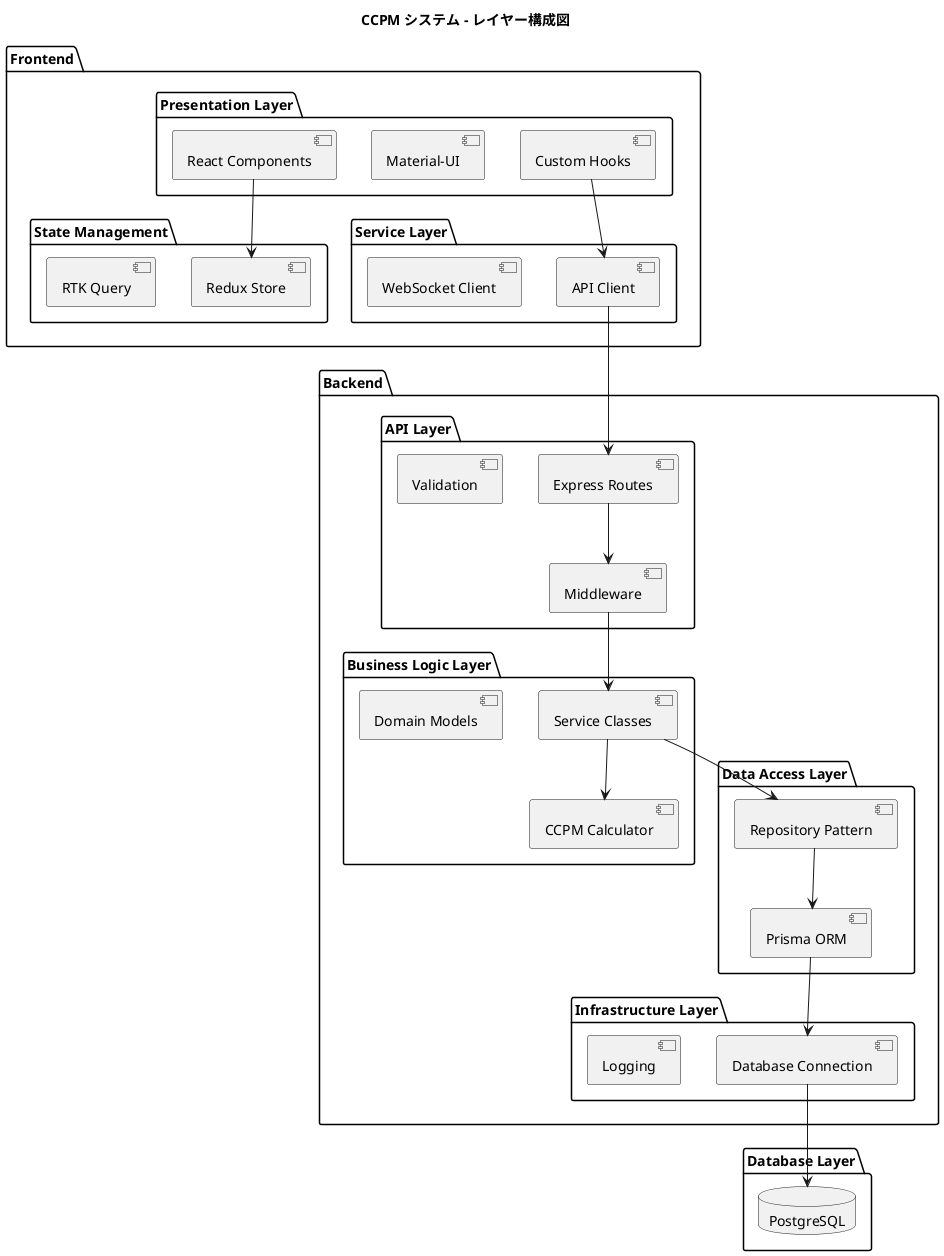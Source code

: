 @startuml Layer Architecture
title CCPM システム - レイヤー構成図

package "Frontend" {
    package "Presentation Layer" {
        [React Components] as Components
        [Material-UI] as MUI
        [Custom Hooks] as Hooks
    }
    
    package "State Management" {
        [Redux Store] as Redux
        [RTK Query] as RTKQuery
    }
    
    package "Service Layer" {
        [API Client] as APIClient
        [WebSocket Client] as WSClient
    }
}

package "Backend" {
    package "API Layer" {
        [Express Routes] as Routes
        [Middleware] as Middleware
        [Validation] as Validation
    }
    
    package "Business Logic Layer" {
        [Service Classes] as Services
        [Domain Models] as DomainModels
        [CCPM Calculator] as Calculator
    }
    
    package "Data Access Layer" {
        [Repository Pattern] as Repository
        [Prisma ORM] as Prisma
    }
    
    package "Infrastructure Layer" {
        [Database Connection] as DBConnection
        [Logging] as Logging
    }
}

package "Database Layer" {
    database "PostgreSQL" as PostgreSQL
}

Components --> Redux
Hooks --> APIClient
APIClient --> Routes
Routes --> Middleware
Middleware --> Services
Services --> Calculator
Services --> Repository
Repository --> Prisma
Prisma --> DBConnection
DBConnection --> PostgreSQL

@enduml